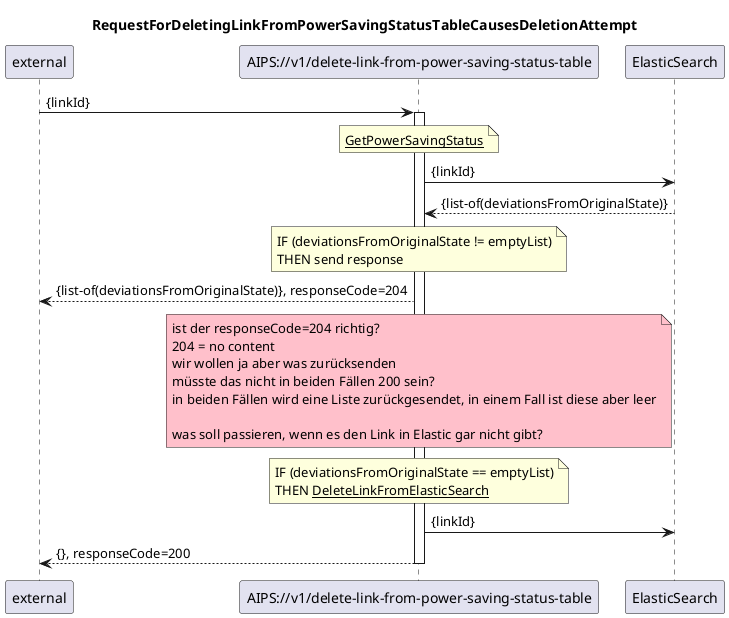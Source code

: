 @startuml 705_deleteLinkFromPowerSavingStatusTable
skinparam responseMessageBelowArrow true

title
RequestForDeletingLinkFromPowerSavingStatusTableCausesDeletionAttempt
end title

participant "external" as requestor
participant "AIPS://v1/delete-link-from-power-saving-status-table" as delete
participant "ElasticSearch" as es

requestor -> delete: {linkId}
activate delete

'get all linkIds from power saving status table
note over delete
  <u>GetPowerSavingStatus</u>
end note
delete -> es: {linkId}
es --> delete: {list-of(deviationsFromOriginalState)} 

note over delete
    IF (deviationsFromOriginalState != emptyList)
    THEN send response
end note
delete --> requestor: {list-of(deviationsFromOriginalState)}, responseCode=204

note over delete #Pink
  ist der responseCode=204 richtig?
  204 = no content
  wir wollen ja aber was zurücksenden
  müsste das nicht in beiden Fällen 200 sein?
  in beiden Fällen wird eine Liste zurückgesendet, in einem Fall ist diese aber leer

  was soll passieren, wenn es den Link in Elastic gar nicht gibt?
end note


'now cleanup
note over delete
    IF (deviationsFromOriginalState == emptyList)
    THEN <u>DeleteLinkFromElasticSearch</u>
end note
delete -> es: {linkId}

delete --> requestor: {}, responseCode=200





deactivate delete 

@enduml